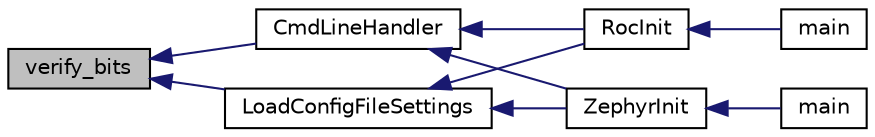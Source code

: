 digraph "verify_bits"
{
 // INTERACTIVE_SVG=YES
  edge [fontname="Helvetica",fontsize="10",labelfontname="Helvetica",labelfontsize="10"];
  node [fontname="Helvetica",fontsize="10",shape=record];
  rankdir="LR";
  Node141 [label="verify_bits",height=0.2,width=0.4,color="black", fillcolor="grey75", style="filled", fontcolor="black"];
  Node141 -> Node142 [dir="back",color="midnightblue",fontsize="10",style="solid",fontname="Helvetica"];
  Node142 [label="CmdLineHandler",height=0.2,width=0.4,color="black", fillcolor="white", style="filled",URL="$zephyr_8h.html#a5dbf303fd2c465b1e724a247623fdbd2",tooltip="Parses command line arguments. "];
  Node142 -> Node143 [dir="back",color="midnightblue",fontsize="10",style="solid",fontname="Helvetica"];
  Node143 [label="RocInit",height=0.2,width=0.4,color="black", fillcolor="white", style="filled",URL="$roc2_8h.html#adaf639dd3b74bbc423f3e475d724f5bd",tooltip="Performs module initialization. "];
  Node143 -> Node144 [dir="back",color="midnightblue",fontsize="10",style="solid",fontname="Helvetica"];
  Node144 [label="main",height=0.2,width=0.4,color="black", fillcolor="white", style="filled",URL="$roc2_8c.html#a0ddf1224851353fc92bfbff6f499fa97",tooltip="Main function. "];
  Node142 -> Node145 [dir="back",color="midnightblue",fontsize="10",style="solid",fontname="Helvetica"];
  Node145 [label="ZephyrInit",height=0.2,width=0.4,color="black", fillcolor="white", style="filled",URL="$zephyr_8h.html#a26a5cd9326852a6f3a89225c8642479b",tooltip="Performs module initialization. "];
  Node145 -> Node146 [dir="back",color="midnightblue",fontsize="10",style="solid",fontname="Helvetica"];
  Node146 [label="main",height=0.2,width=0.4,color="black", fillcolor="white", style="filled",URL="$zephyr_8c.html#a0ddf1224851353fc92bfbff6f499fa97"];
  Node141 -> Node147 [dir="back",color="midnightblue",fontsize="10",style="solid",fontname="Helvetica"];
  Node147 [label="LoadConfigFileSettings",height=0.2,width=0.4,color="black", fillcolor="white", style="filled",URL="$zephyr_8h.html#a8ed0e63e6cf78544f92b023037e3e7b8",tooltip="Reads the program configuration file. "];
  Node147 -> Node143 [dir="back",color="midnightblue",fontsize="10",style="solid",fontname="Helvetica"];
  Node147 -> Node145 [dir="back",color="midnightblue",fontsize="10",style="solid",fontname="Helvetica"];
}
